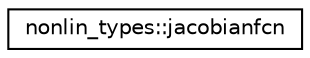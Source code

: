 digraph "Graphical Class Hierarchy"
{
  edge [fontname="Helvetica",fontsize="10",labelfontname="Helvetica",labelfontsize="10"];
  node [fontname="Helvetica",fontsize="10",shape=record];
  rankdir="LR";
  Node0 [label="nonlin_types::jacobianfcn",height=0.2,width=0.4,color="black", fillcolor="white", style="filled",URL="$interfacenonlin__types_1_1jacobianfcn.html",tooltip="Describes a routine capable of computing the Jacobian matrix of M functions of N unknowns. "];
}
